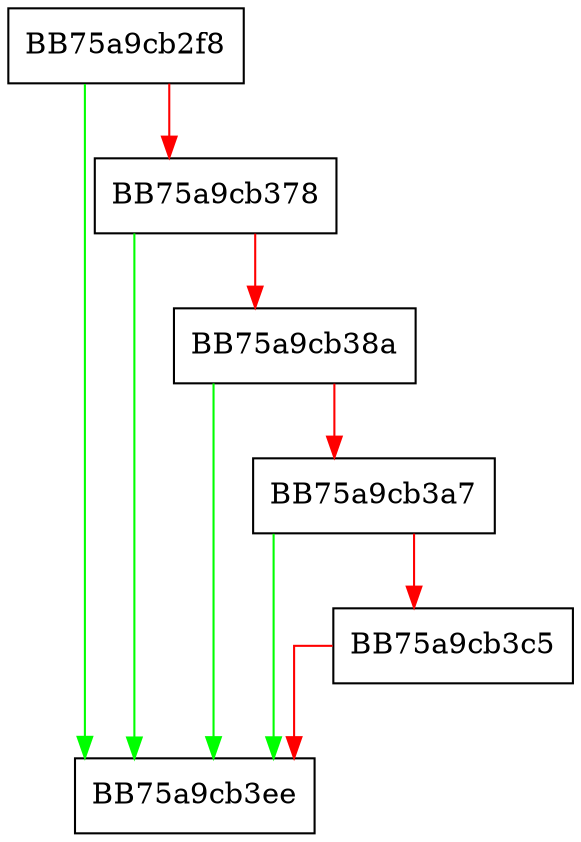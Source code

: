 digraph _add_missing_dll {
  node [shape="box"];
  graph [splines=ortho];
  BB75a9cb2f8 -> BB75a9cb3ee [color="green"];
  BB75a9cb2f8 -> BB75a9cb378 [color="red"];
  BB75a9cb378 -> BB75a9cb3ee [color="green"];
  BB75a9cb378 -> BB75a9cb38a [color="red"];
  BB75a9cb38a -> BB75a9cb3ee [color="green"];
  BB75a9cb38a -> BB75a9cb3a7 [color="red"];
  BB75a9cb3a7 -> BB75a9cb3ee [color="green"];
  BB75a9cb3a7 -> BB75a9cb3c5 [color="red"];
  BB75a9cb3c5 -> BB75a9cb3ee [color="red"];
}